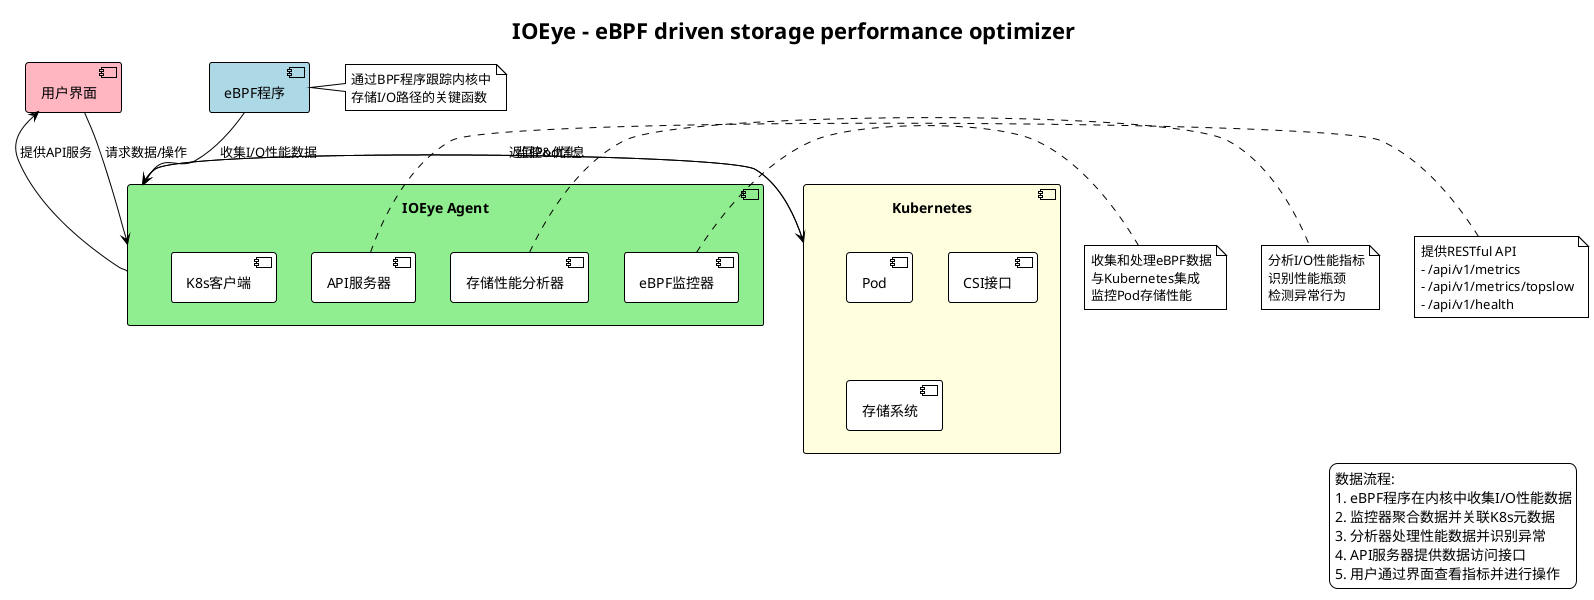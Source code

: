 @startuml IOEye系统架构
!theme plain

' 基本组件
component "eBPF程序" as eBPF #lightblue

component "IOEye Agent" as Agent #lightgreen {
  component "eBPF监控器" as Monitor #white
  component "存储性能分析器" as Analyzer #white
  component "API服务器" as API #white
  component "K8s客户端" as K8sClient #white
}
component "Kubernetes" as K8s #lightyellow {
  component "Pod" as Pod #white
  component "CSI接口" as CSI #white
  component "存储系统" as Storage #white
}
component "用户界面" as UI #lightpink

' 数据流
eBPF -down-> Agent : 收集I/O性能数据
Agent -right-> K8s : 监控&优化
K8s -left-> Agent : 返回Pod信息
Agent -up-> UI : 提供API服务
UI -down-> Agent : 请求数据/操作

' 详细流程
note right of eBPF
  通过BPF程序跟踪内核中
  存储I/O路径的关键函数
end note

note right of Monitor
  收集和处理eBPF数据
  与Kubernetes集成
  监控Pod存储性能
end note

note right of Analyzer
  分析I/O性能指标
  识别性能瓶颈
  检测异常行为
end note

note right of API
  提供RESTful API
  - /api/v1/metrics
  - /api/v1/metrics/topslow
  - /api/v1/health
end note

' 流程图
title IOEye - eBPF driven storage performance optimizer

legend right
  数据流程:
  1. eBPF程序在内核中收集I/O性能数据
  2. 监控器聚合数据并关联K8s元数据
  3. 分析器处理性能数据并识别异常
  4. API服务器提供数据访问接口
  5. 用户通过界面查看指标并进行操作
end legend

@enduml

@startuml IOEye数据流程
!theme plain

' 定义参与者
participant "内核" as Kernel
participant "eBPF程序" as eBPF
participant "eBPF监控器" as Monitor
participant "K8s客户端" as K8s
participant "存储分析器" as Analyzer
participant "API服务器" as API
participant "用户界面" as UI

' 流程图
title IOEye数据流程图

autonumber
Kernel -> eBPF: I/O操作触发eBPF探针
note right: block_rq_issue, block_rq_complete等

eBPF -> eBPF: 收集I/O数据（延迟、IOPS等）
eBPF -> Monitor: 通过共享内存映射传输数据
Monitor -> K8s: 获取Pod和存储卷元数据
K8s -> Monitor: 返回Pod和存储卷信息
Monitor -> Monitor: 关联I/O数据与Pod信息
Monitor -> Analyzer: 定期传输聚合后的性能数据
Analyzer -> Analyzer: 分析性能指标、识别异常
Analyzer -> Analyzer: 计算I/O路径延迟分解
Analyzer -> API: 提供分析结果
API -> UI: 通过RESTful API提供数据
UI -> UI: 渲染性能指标和告警
UI -> API: 用户请求特定Pod的指标
API -> Monitor: 获取实时指标
Monitor -> API: 返回实时指标
API -> UI: 返回数据

note over eBPF, Monitor
  数据收集周期：每10秒
  (可通过参数配置)
end note

note over Analyzer
  分析指标:
  - IOPS (读/写)
  - 吞吐量 (读/写)
  - 延迟 (读/写)
  - 队列深度
  - I/O大小分布
end note

@enduml

@startuml IOEye部署拓扑
!theme plain
skinparam linetype ortho

' 定义Kubernetes集群
rectangle "Kubernetes集群" as K8s {
  rectangle "节点1\n(Master)" as Node1 {
    rectangle "kube-apiserver" as API1 #aliceblue
    rectangle "kube-controller-manager" as CM #aliceblue
    rectangle "kube-scheduler" as SCH #aliceblue
    rectangle "IOEye Agent (DaemonSet)" as Agent1 #palegreen
  }
  
  rectangle "节点2\n(Worker)" as Node2 {
    rectangle "kubelet" as KUB2 #aliceblue
    rectangle "IOEye Agent (DaemonSet)" as Agent2 #palegreen
    rectangle "业务Pod A" as PodA #lightyellow
    rectangle "业务Pod B" as PodB #lightyellow
  }
  
  rectangle "节点3\n(Worker)" as Node3 {
    rectangle "kubelet" as KUB3 #aliceblue
    rectangle "IOEye Agent (DaemonSet)" as Agent3 #palegreen
    rectangle "业务Pod C" as PodC #lightyellow
    rectangle "业务Pod D" as PodD #lightyellow
  }
  
  rectangle "存储节点" as Storage {
    rectangle "CSI驱动" as CSI #aliceblue
    database "存储卷" as PV #lightblue
  }
  
  rectangle "IOEye Dashboard" as Dashboard #pink
}

' 定义连接关系
API1 -- Agent1
API1 -- Agent2
API1 -- Agent3

Agent1 -- Node1 : 监控主机I/O
Agent2 -- Node2 : 监控主机I/O
Agent3 -- Node3 : 监控主机I/O

Agent2 -- PodA : 监控Pod I/O
Agent2 -- PodB : 监控Pod I/O
Agent3 -- PodC : 监控Pod I/O
Agent3 -- PodD : 监控Pod I/O

PodA -- CSI : 存储I/O
PodB -- CSI : 存储I/O
PodC -- CSI : 存储I/O
PodD -- CSI : 存储I/O

CSI -- PV : 物理I/O

Dashboard -- API1 : 查询指标数据
Agent1 .. Agent2 : 数据聚合
Agent2 .. Agent3 : 数据聚合

' 注释
note right of Dashboard
  提供统一的可视化界面:
  - 集群存储性能概览
  - Pod级存储性能指标
  - 异常检测与告警
  - I/O路径延迟分析
end note

note bottom of Storage
  IOEye可以监控各种存储类型:
  - 本地存储
  - NFS
  - Ceph
  - 云存储服务
end note

title IOEye在Kubernetes集群中的部署拓扑

legend right
  部署说明:
  1. IOEye Agent通过DaemonSet部署到每个节点
  2. 每个Agent收集本节点的所有Pod I/O指标
  3. 通过API聚合来自所有节点的数据
  4. Dashboard提供统一的可视化和管理界面
end legend

@enduml
